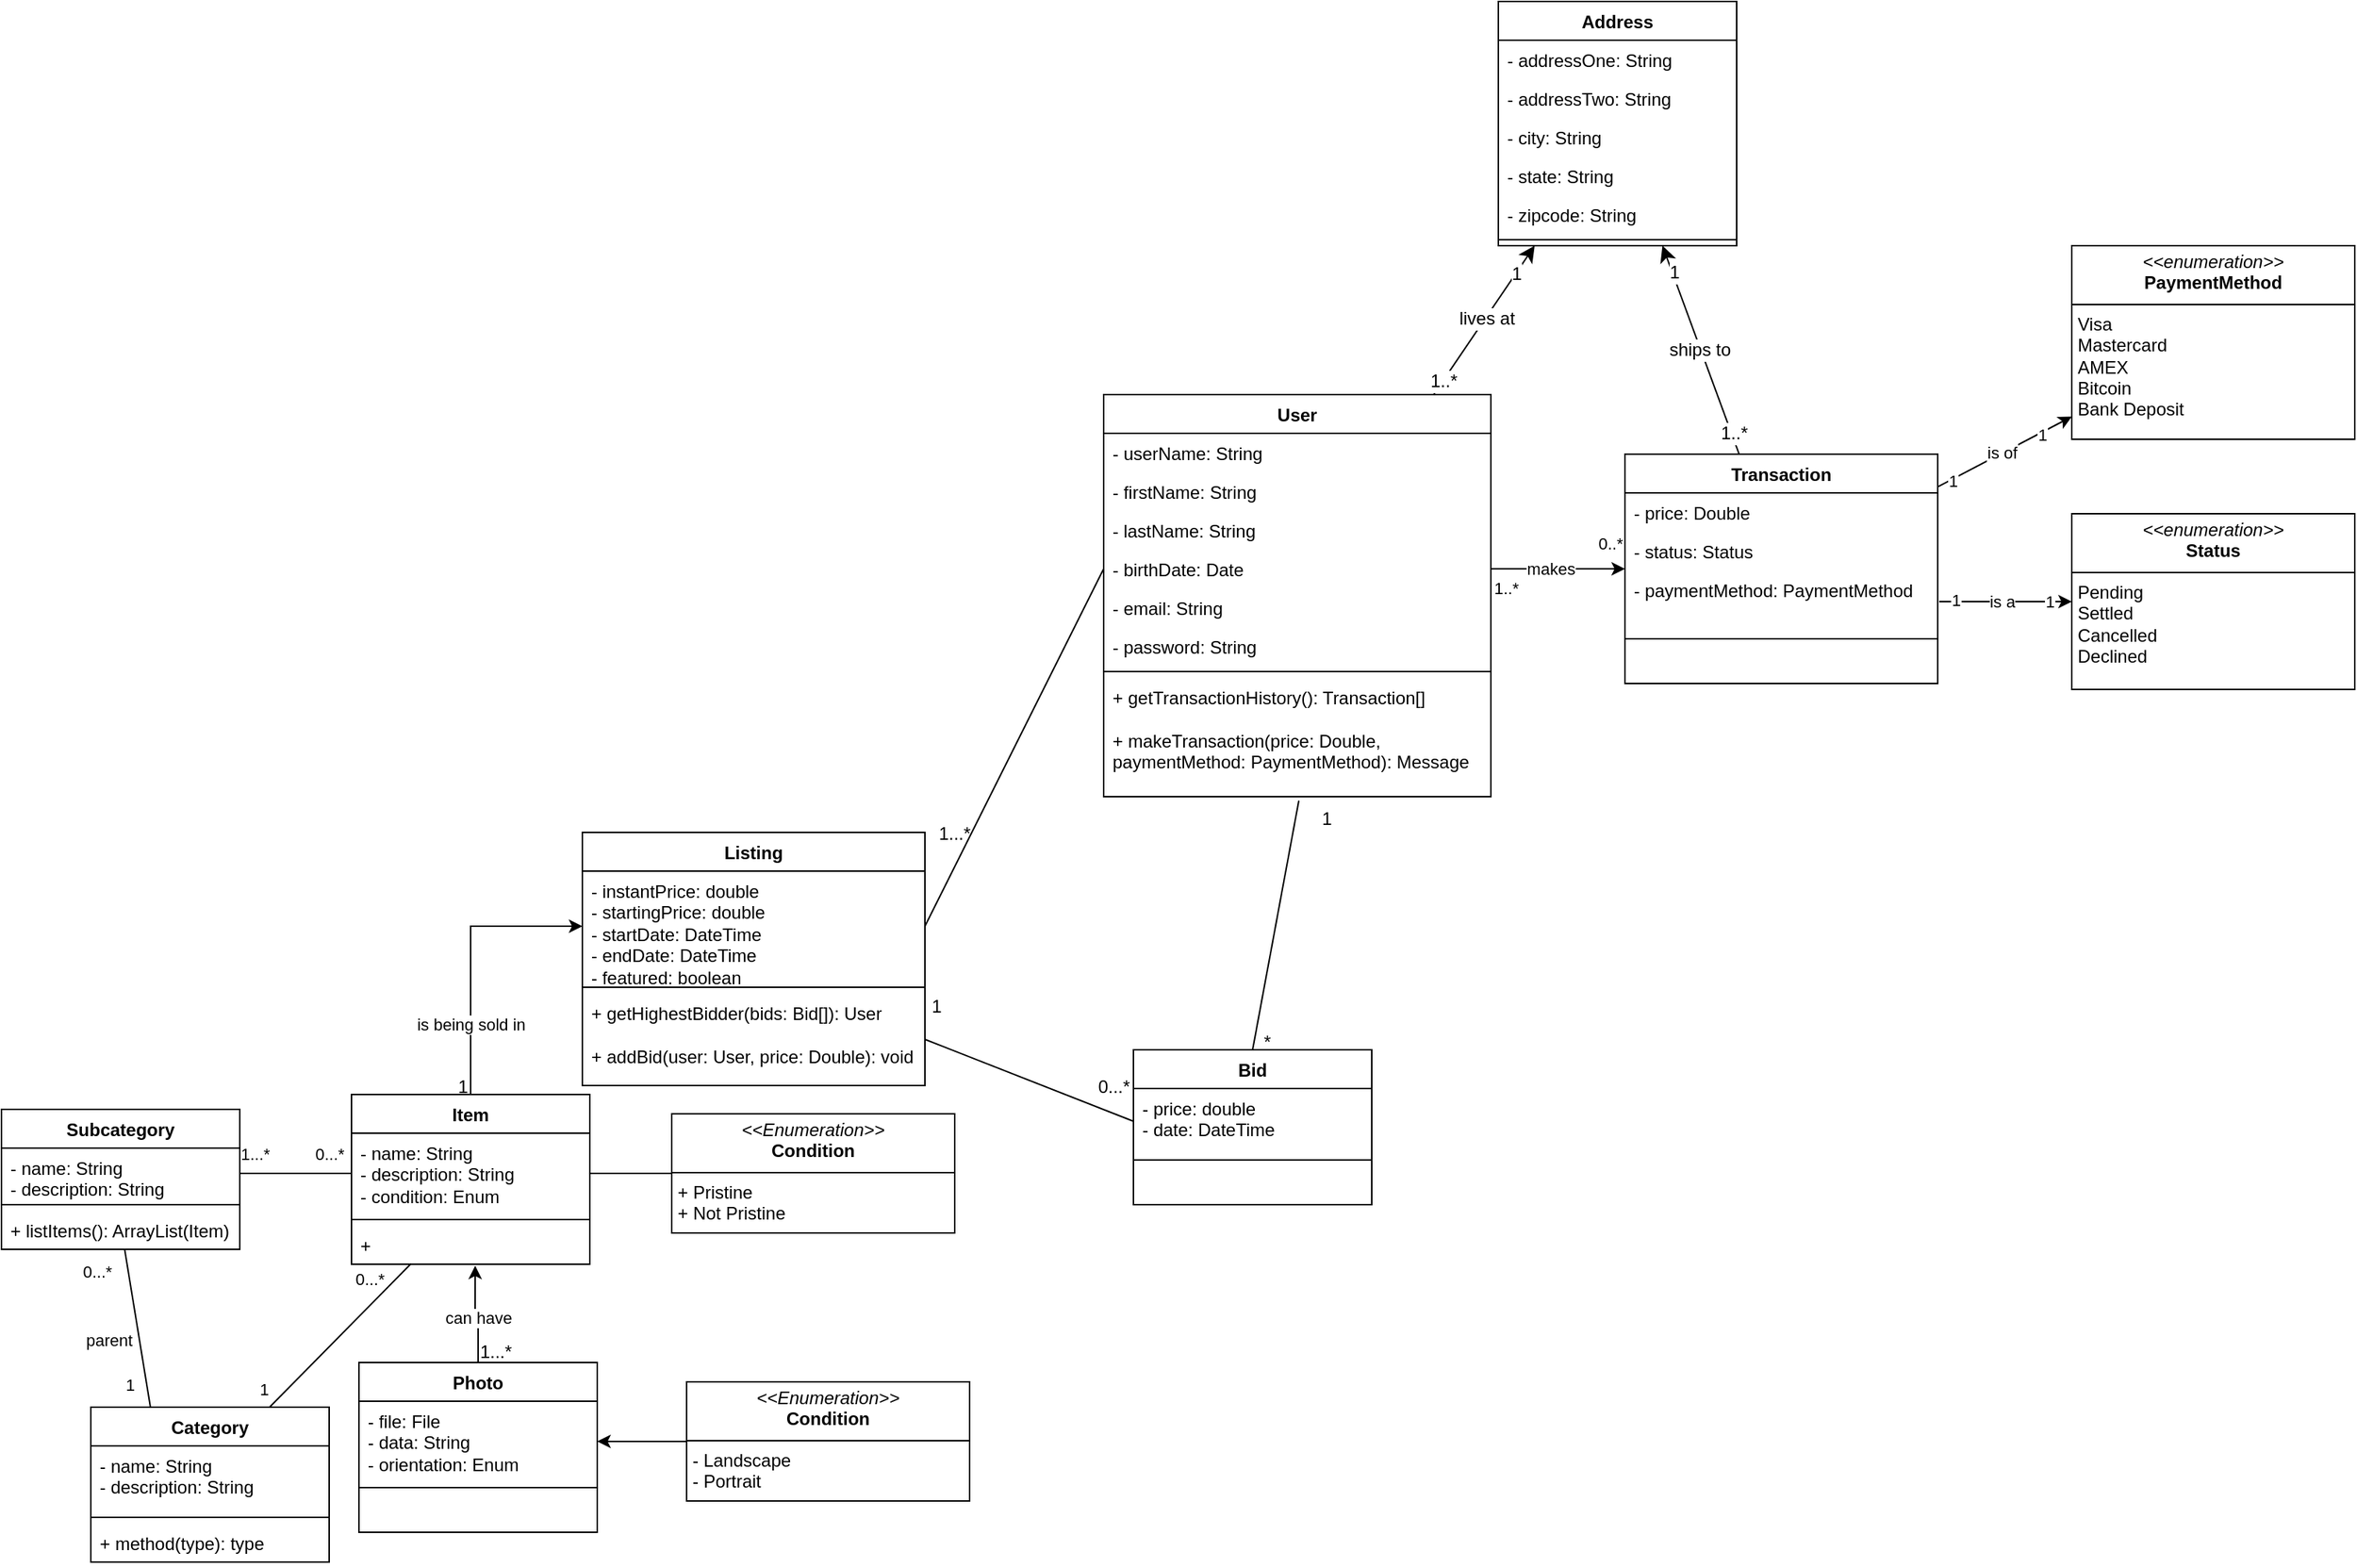 <mxfile version="26.2.2" pages="2">
  <diagram name="Page-1" id="-QcASyWx7nUbWd6SsHTZ">
    <mxGraphModel dx="1931" dy="1624" grid="1" gridSize="10" guides="1" tooltips="1" connect="1" arrows="1" fold="1" page="1" pageScale="1" pageWidth="850" pageHeight="1100" math="0" shadow="0">
      <root>
        <mxCell id="0" />
        <mxCell id="1" parent="0" />
        <mxCell id="PKLA9fzHe75v1Ey6KslL-6" style="edgeStyle=none;curved=1;rounded=0;orthogonalLoop=1;jettySize=auto;html=1;fontSize=12;startSize=8;endSize=8;" edge="1" parent="1" source="kOR8HxQADKwsiaF2ACUm-1" target="PKLA9fzHe75v1Ey6KslL-1">
          <mxGeometry relative="1" as="geometry" />
        </mxCell>
        <mxCell id="PKLA9fzHe75v1Ey6KslL-7" value="1..*" style="edgeLabel;html=1;align=center;verticalAlign=middle;resizable=0;points=[];fontSize=12;" connectable="0" vertex="1" parent="PKLA9fzHe75v1Ey6KslL-6">
          <mxGeometry x="-0.807" relative="1" as="geometry">
            <mxPoint as="offset" />
          </mxGeometry>
        </mxCell>
        <mxCell id="PKLA9fzHe75v1Ey6KslL-8" value="1" style="edgeLabel;html=1;align=center;verticalAlign=middle;resizable=0;points=[];fontSize=12;" connectable="0" vertex="1" parent="PKLA9fzHe75v1Ey6KslL-6">
          <mxGeometry x="0.818" y="1" relative="1" as="geometry">
            <mxPoint x="-6" y="10" as="offset" />
          </mxGeometry>
        </mxCell>
        <mxCell id="PKLA9fzHe75v1Ey6KslL-9" value="lives at" style="edgeLabel;html=1;align=center;verticalAlign=middle;resizable=0;points=[];fontSize=12;" connectable="0" vertex="1" parent="PKLA9fzHe75v1Ey6KslL-6">
          <mxGeometry x="0.038" relative="1" as="geometry">
            <mxPoint as="offset" />
          </mxGeometry>
        </mxCell>
        <mxCell id="kOR8HxQADKwsiaF2ACUm-1" value="User" style="swimlane;fontStyle=1;align=center;verticalAlign=top;childLayout=stackLayout;horizontal=1;startSize=26;horizontalStack=0;resizeParent=1;resizeParentMax=0;resizeLast=0;collapsible=1;marginBottom=0;whiteSpace=wrap;html=1;" parent="1" vertex="1">
          <mxGeometry y="100" width="260" height="270" as="geometry" />
        </mxCell>
        <mxCell id="kOR8HxQADKwsiaF2ACUm-2" value="- userName: String&lt;span style=&quot;background-color: transparent; color: light-dark(rgb(0, 0, 0), rgb(255, 255, 255));&quot;&gt;&amp;nbsp;&lt;/span&gt;" style="text;strokeColor=none;fillColor=none;align=left;verticalAlign=top;spacingLeft=4;spacingRight=4;overflow=hidden;rotatable=0;points=[[0,0.5],[1,0.5]];portConstraint=eastwest;whiteSpace=wrap;html=1;" parent="kOR8HxQADKwsiaF2ACUm-1" vertex="1">
          <mxGeometry y="26" width="260" height="26" as="geometry" />
        </mxCell>
        <mxCell id="kOR8HxQADKwsiaF2ACUm-5" value="- firstName: String" style="text;strokeColor=none;fillColor=none;align=left;verticalAlign=top;spacingLeft=4;spacingRight=4;overflow=hidden;rotatable=0;points=[[0,0.5],[1,0.5]];portConstraint=eastwest;whiteSpace=wrap;html=1;" parent="kOR8HxQADKwsiaF2ACUm-1" vertex="1">
          <mxGeometry y="52" width="260" height="26" as="geometry" />
        </mxCell>
        <mxCell id="kOR8HxQADKwsiaF2ACUm-6" value="- lastName: String" style="text;strokeColor=none;fillColor=none;align=left;verticalAlign=top;spacingLeft=4;spacingRight=4;overflow=hidden;rotatable=0;points=[[0,0.5],[1,0.5]];portConstraint=eastwest;whiteSpace=wrap;html=1;" parent="kOR8HxQADKwsiaF2ACUm-1" vertex="1">
          <mxGeometry y="78" width="260" height="26" as="geometry" />
        </mxCell>
        <mxCell id="kOR8HxQADKwsiaF2ACUm-7" value="- birthDate: Date" style="text;strokeColor=none;fillColor=none;align=left;verticalAlign=top;spacingLeft=4;spacingRight=4;overflow=hidden;rotatable=0;points=[[0,0.5],[1,0.5]];portConstraint=eastwest;whiteSpace=wrap;html=1;" parent="kOR8HxQADKwsiaF2ACUm-1" vertex="1">
          <mxGeometry y="104" width="260" height="26" as="geometry" />
        </mxCell>
        <mxCell id="kOR8HxQADKwsiaF2ACUm-8" value="- email: String" style="text;strokeColor=none;fillColor=none;align=left;verticalAlign=top;spacingLeft=4;spacingRight=4;overflow=hidden;rotatable=0;points=[[0,0.5],[1,0.5]];portConstraint=eastwest;whiteSpace=wrap;html=1;" parent="kOR8HxQADKwsiaF2ACUm-1" vertex="1">
          <mxGeometry y="130" width="260" height="26" as="geometry" />
        </mxCell>
        <mxCell id="kOR8HxQADKwsiaF2ACUm-9" value="- password: String" style="text;strokeColor=none;fillColor=none;align=left;verticalAlign=top;spacingLeft=4;spacingRight=4;overflow=hidden;rotatable=0;points=[[0,0.5],[1,0.5]];portConstraint=eastwest;whiteSpace=wrap;html=1;" parent="kOR8HxQADKwsiaF2ACUm-1" vertex="1">
          <mxGeometry y="156" width="260" height="26" as="geometry" />
        </mxCell>
        <mxCell id="kOR8HxQADKwsiaF2ACUm-3" value="" style="line;strokeWidth=1;fillColor=none;align=left;verticalAlign=middle;spacingTop=-1;spacingLeft=3;spacingRight=3;rotatable=0;labelPosition=right;points=[];portConstraint=eastwest;strokeColor=inherit;" parent="kOR8HxQADKwsiaF2ACUm-1" vertex="1">
          <mxGeometry y="182" width="260" height="8" as="geometry" />
        </mxCell>
        <mxCell id="kOR8HxQADKwsiaF2ACUm-4" value="+ getTransactionHistory(): Transaction[]&lt;div&gt;&lt;br&gt;&lt;/div&gt;&lt;div&gt;+ makeTransaction(price: Double, paymentMethod: PaymentMethod): Message&lt;/div&gt;" style="text;strokeColor=none;fillColor=none;align=left;verticalAlign=top;spacingLeft=4;spacingRight=4;overflow=hidden;rotatable=0;points=[[0,0.5],[1,0.5]];portConstraint=eastwest;whiteSpace=wrap;html=1;" parent="kOR8HxQADKwsiaF2ACUm-1" vertex="1">
          <mxGeometry y="190" width="260" height="80" as="geometry" />
        </mxCell>
        <mxCell id="MBroRbIz535nzg0Jd982-1" value="Listing" style="swimlane;fontStyle=1;align=center;verticalAlign=top;childLayout=stackLayout;horizontal=1;startSize=26;horizontalStack=0;resizeParent=1;resizeParentMax=0;resizeLast=0;collapsible=1;marginBottom=0;whiteSpace=wrap;html=1;" parent="1" vertex="1">
          <mxGeometry x="-350" y="394" width="230" height="170" as="geometry" />
        </mxCell>
        <mxCell id="MBroRbIz535nzg0Jd982-2" value="- instantPrice: double&lt;div&gt;- startingPrice: double&lt;/div&gt;&lt;div&gt;- startDate: DateTime&lt;/div&gt;&lt;div&gt;- endDate: DateTime&lt;/div&gt;&lt;div&gt;- featured: boolean&lt;/div&gt;" style="text;strokeColor=none;fillColor=none;align=left;verticalAlign=top;spacingLeft=4;spacingRight=4;overflow=hidden;rotatable=0;points=[[0,0.5],[1,0.5]];portConstraint=eastwest;whiteSpace=wrap;html=1;" parent="MBroRbIz535nzg0Jd982-1" vertex="1">
          <mxGeometry y="26" width="230" height="74" as="geometry" />
        </mxCell>
        <mxCell id="MBroRbIz535nzg0Jd982-3" value="" style="line;strokeWidth=1;fillColor=none;align=left;verticalAlign=middle;spacingTop=-1;spacingLeft=3;spacingRight=3;rotatable=0;labelPosition=right;points=[];portConstraint=eastwest;strokeColor=inherit;" parent="MBroRbIz535nzg0Jd982-1" vertex="1">
          <mxGeometry y="100" width="230" height="8" as="geometry" />
        </mxCell>
        <mxCell id="MBroRbIz535nzg0Jd982-4" value="+ getHighestBidder(bids: Bid[]): User&lt;div&gt;&lt;br&gt;&lt;/div&gt;&lt;div&gt;+ addBid(user: User, price: Double): void&lt;/div&gt;" style="text;strokeColor=none;fillColor=none;align=left;verticalAlign=top;spacingLeft=4;spacingRight=4;overflow=hidden;rotatable=0;points=[[0,0.5],[1,0.5]];portConstraint=eastwest;whiteSpace=wrap;html=1;" parent="MBroRbIz535nzg0Jd982-1" vertex="1">
          <mxGeometry y="108" width="230" height="62" as="geometry" />
        </mxCell>
        <mxCell id="kOR8HxQADKwsiaF2ACUm-29" style="rounded=0;orthogonalLoop=1;jettySize=auto;html=1;" parent="1" source="kOR8HxQADKwsiaF2ACUm-10" target="kOR8HxQADKwsiaF2ACUm-28" edge="1">
          <mxGeometry relative="1" as="geometry" />
        </mxCell>
        <mxCell id="kOR8HxQADKwsiaF2ACUm-30" value="is of" style="edgeLabel;html=1;align=center;verticalAlign=middle;resizable=0;points=[];" parent="kOR8HxQADKwsiaF2ACUm-29" vertex="1" connectable="0">
          <mxGeometry x="-0.044" y="1" relative="1" as="geometry">
            <mxPoint as="offset" />
          </mxGeometry>
        </mxCell>
        <mxCell id="kOR8HxQADKwsiaF2ACUm-31" value="1" style="edgeLabel;html=1;align=center;verticalAlign=middle;resizable=0;points=[];" parent="kOR8HxQADKwsiaF2ACUm-29" vertex="1" connectable="0">
          <mxGeometry x="-0.798" y="-1" relative="1" as="geometry">
            <mxPoint as="offset" />
          </mxGeometry>
        </mxCell>
        <mxCell id="kOR8HxQADKwsiaF2ACUm-32" value="1" style="edgeLabel;html=1;align=center;verticalAlign=middle;resizable=0;points=[];" parent="kOR8HxQADKwsiaF2ACUm-29" vertex="1" connectable="0">
          <mxGeometry x="0.532" y="-1" relative="1" as="geometry">
            <mxPoint as="offset" />
          </mxGeometry>
        </mxCell>
        <mxCell id="pcqhtkwAQPP9VnpFvyIt-1" value="Subcategory" style="swimlane;fontStyle=1;align=center;verticalAlign=top;childLayout=stackLayout;horizontal=1;startSize=26;horizontalStack=0;resizeParent=1;resizeParentMax=0;resizeLast=0;collapsible=1;marginBottom=0;whiteSpace=wrap;html=1;" parent="1" vertex="1">
          <mxGeometry x="-740" y="580" width="160" height="94" as="geometry" />
        </mxCell>
        <mxCell id="pcqhtkwAQPP9VnpFvyIt-2" value="- name: String&lt;div&gt;- description: String&lt;/div&gt;" style="text;strokeColor=none;fillColor=none;align=left;verticalAlign=top;spacingLeft=4;spacingRight=4;overflow=hidden;rotatable=0;points=[[0,0.5],[1,0.5]];portConstraint=eastwest;whiteSpace=wrap;html=1;" parent="pcqhtkwAQPP9VnpFvyIt-1" vertex="1">
          <mxGeometry y="26" width="160" height="34" as="geometry" />
        </mxCell>
        <mxCell id="pcqhtkwAQPP9VnpFvyIt-3" value="" style="line;strokeWidth=1;fillColor=none;align=left;verticalAlign=middle;spacingTop=-1;spacingLeft=3;spacingRight=3;rotatable=0;labelPosition=right;points=[];portConstraint=eastwest;strokeColor=inherit;" parent="pcqhtkwAQPP9VnpFvyIt-1" vertex="1">
          <mxGeometry y="60" width="160" height="8" as="geometry" />
        </mxCell>
        <mxCell id="pcqhtkwAQPP9VnpFvyIt-4" value="+ listItems(): ArrayList(Item)" style="text;strokeColor=none;fillColor=none;align=left;verticalAlign=top;spacingLeft=4;spacingRight=4;overflow=hidden;rotatable=0;points=[[0,0.5],[1,0.5]];portConstraint=eastwest;whiteSpace=wrap;html=1;" parent="pcqhtkwAQPP9VnpFvyIt-1" vertex="1">
          <mxGeometry y="68" width="160" height="26" as="geometry" />
        </mxCell>
        <mxCell id="PKLA9fzHe75v1Ey6KslL-5" style="edgeStyle=none;curved=1;rounded=0;orthogonalLoop=1;jettySize=auto;html=1;fontSize=12;startSize=8;endSize=8;" edge="1" parent="1" source="kOR8HxQADKwsiaF2ACUm-10" target="PKLA9fzHe75v1Ey6KslL-1">
          <mxGeometry relative="1" as="geometry" />
        </mxCell>
        <mxCell id="PKLA9fzHe75v1Ey6KslL-14" value="ships to" style="edgeLabel;html=1;align=center;verticalAlign=middle;resizable=0;points=[];fontSize=12;" connectable="0" vertex="1" parent="PKLA9fzHe75v1Ey6KslL-5">
          <mxGeometry x="0.021" y="2" relative="1" as="geometry">
            <mxPoint x="1" as="offset" />
          </mxGeometry>
        </mxCell>
        <mxCell id="PKLA9fzHe75v1Ey6KslL-15" value="1" style="edgeLabel;html=1;align=center;verticalAlign=middle;resizable=0;points=[];fontSize=12;" connectable="0" vertex="1" parent="PKLA9fzHe75v1Ey6KslL-5">
          <mxGeometry x="0.735" y="-1" relative="1" as="geometry">
            <mxPoint as="offset" />
          </mxGeometry>
        </mxCell>
        <mxCell id="PKLA9fzHe75v1Ey6KslL-16" value="1..*" style="edgeLabel;html=1;align=center;verticalAlign=middle;resizable=0;points=[];fontSize=12;" connectable="0" vertex="1" parent="PKLA9fzHe75v1Ey6KslL-5">
          <mxGeometry x="-0.798" y="-1" relative="1" as="geometry">
            <mxPoint as="offset" />
          </mxGeometry>
        </mxCell>
        <mxCell id="kOR8HxQADKwsiaF2ACUm-10" value="Transaction" style="swimlane;fontStyle=1;align=center;verticalAlign=top;childLayout=stackLayout;horizontal=1;startSize=26;horizontalStack=0;resizeParent=1;resizeParentMax=0;resizeLast=0;collapsible=1;marginBottom=0;whiteSpace=wrap;html=1;" parent="1" vertex="1">
          <mxGeometry x="350" y="140" width="210" height="154" as="geometry" />
        </mxCell>
        <mxCell id="kOR8HxQADKwsiaF2ACUm-11" value="- price: Double" style="text;strokeColor=none;fillColor=none;align=left;verticalAlign=top;spacingLeft=4;spacingRight=4;overflow=hidden;rotatable=0;points=[[0,0.5],[1,0.5]];portConstraint=eastwest;whiteSpace=wrap;html=1;" parent="kOR8HxQADKwsiaF2ACUm-10" vertex="1">
          <mxGeometry y="26" width="210" height="26" as="geometry" />
        </mxCell>
        <mxCell id="kOR8HxQADKwsiaF2ACUm-14" value="- status: Status" style="text;strokeColor=none;fillColor=none;align=left;verticalAlign=top;spacingLeft=4;spacingRight=4;overflow=hidden;rotatable=0;points=[[0,0.5],[1,0.5]];portConstraint=eastwest;whiteSpace=wrap;html=1;" parent="kOR8HxQADKwsiaF2ACUm-10" vertex="1">
          <mxGeometry y="52" width="210" height="26" as="geometry" />
        </mxCell>
        <mxCell id="kOR8HxQADKwsiaF2ACUm-27" value="- paymentMethod: PaymentMethod" style="text;strokeColor=none;fillColor=none;align=left;verticalAlign=top;spacingLeft=4;spacingRight=4;overflow=hidden;rotatable=0;points=[[0,0.5],[1,0.5]];portConstraint=eastwest;whiteSpace=wrap;html=1;" parent="kOR8HxQADKwsiaF2ACUm-10" vertex="1">
          <mxGeometry y="78" width="210" height="42" as="geometry" />
        </mxCell>
        <mxCell id="kOR8HxQADKwsiaF2ACUm-12" value="" style="line;strokeWidth=1;fillColor=none;align=left;verticalAlign=middle;spacingTop=-1;spacingLeft=3;spacingRight=3;rotatable=0;labelPosition=right;points=[];portConstraint=eastwest;strokeColor=inherit;" parent="kOR8HxQADKwsiaF2ACUm-10" vertex="1">
          <mxGeometry y="120" width="210" height="8" as="geometry" />
        </mxCell>
        <mxCell id="kOR8HxQADKwsiaF2ACUm-13" value="&lt;div&gt;&lt;br&gt;&lt;/div&gt;&lt;div&gt;&lt;br&gt;&lt;/div&gt;" style="text;strokeColor=none;fillColor=none;align=left;verticalAlign=top;spacingLeft=4;spacingRight=4;overflow=hidden;rotatable=0;points=[[0,0.5],[1,0.5]];portConstraint=eastwest;whiteSpace=wrap;html=1;" parent="kOR8HxQADKwsiaF2ACUm-10" vertex="1">
          <mxGeometry y="128" width="210" height="26" as="geometry" />
        </mxCell>
        <mxCell id="MBroRbIz535nzg0Jd982-5" value="Bid" style="swimlane;fontStyle=1;align=center;verticalAlign=top;childLayout=stackLayout;horizontal=1;startSize=26;horizontalStack=0;resizeParent=1;resizeParentMax=0;resizeLast=0;collapsible=1;marginBottom=0;whiteSpace=wrap;html=1;" parent="1" vertex="1">
          <mxGeometry x="20" y="540" width="160" height="104" as="geometry" />
        </mxCell>
        <mxCell id="MBroRbIz535nzg0Jd982-6" value="- price: double&lt;div&gt;- date: DateTime&lt;/div&gt;" style="text;strokeColor=none;fillColor=none;align=left;verticalAlign=top;spacingLeft=4;spacingRight=4;overflow=hidden;rotatable=0;points=[[0,0.5],[1,0.5]];portConstraint=eastwest;whiteSpace=wrap;html=1;" parent="MBroRbIz535nzg0Jd982-5" vertex="1">
          <mxGeometry y="26" width="160" height="44" as="geometry" />
        </mxCell>
        <mxCell id="MBroRbIz535nzg0Jd982-7" value="" style="line;strokeWidth=1;fillColor=none;align=left;verticalAlign=middle;spacingTop=-1;spacingLeft=3;spacingRight=3;rotatable=0;labelPosition=right;points=[];portConstraint=eastwest;strokeColor=inherit;" parent="MBroRbIz535nzg0Jd982-5" vertex="1">
          <mxGeometry y="70" width="160" height="8" as="geometry" />
        </mxCell>
        <mxCell id="MBroRbIz535nzg0Jd982-8" value="&lt;br&gt;&lt;div&gt;&lt;br&gt;&lt;/div&gt;" style="text;strokeColor=none;fillColor=none;align=left;verticalAlign=top;spacingLeft=4;spacingRight=4;overflow=hidden;rotatable=0;points=[[0,0.5],[1,0.5]];portConstraint=eastwest;whiteSpace=wrap;html=1;" parent="MBroRbIz535nzg0Jd982-5" vertex="1">
          <mxGeometry y="78" width="160" height="26" as="geometry" />
        </mxCell>
        <mxCell id="kOR8HxQADKwsiaF2ACUm-19" value="&lt;p style=&quot;margin:0px;margin-top:4px;text-align:center;&quot;&gt;&lt;i&gt;&amp;lt;&amp;lt;enumeration&amp;gt;&amp;gt;&lt;/i&gt;&lt;br&gt;&lt;b&gt;Status&lt;/b&gt;&lt;/p&gt;&lt;hr size=&quot;1&quot; style=&quot;border-style:solid;&quot;&gt;&lt;p style=&quot;margin:0px;margin-left:4px;&quot;&gt;Pending&lt;/p&gt;&lt;p style=&quot;margin:0px;margin-left:4px;&quot;&gt;Settled&lt;/p&gt;&lt;p style=&quot;margin:0px;margin-left:4px;&quot;&gt;Cancelled&lt;/p&gt;&lt;p style=&quot;margin:0px;margin-left:4px;&quot;&gt;Declined&lt;/p&gt;&lt;p style=&quot;margin:0px;margin-left:4px;&quot;&gt;&lt;br&gt;&lt;/p&gt;&lt;p style=&quot;margin:0px;margin-left:4px;&quot;&gt;&lt;br&gt;&lt;/p&gt;" style="verticalAlign=top;align=left;overflow=fill;html=1;whiteSpace=wrap;" parent="1" vertex="1">
          <mxGeometry x="650" y="180" width="190" height="118" as="geometry" />
        </mxCell>
        <mxCell id="pcqhtkwAQPP9VnpFvyIt-5" value="Item" style="swimlane;fontStyle=1;align=center;verticalAlign=top;childLayout=stackLayout;horizontal=1;startSize=26;horizontalStack=0;resizeParent=1;resizeParentMax=0;resizeLast=0;collapsible=1;marginBottom=0;whiteSpace=wrap;html=1;" parent="1" vertex="1">
          <mxGeometry x="-505" y="570" width="160" height="114" as="geometry" />
        </mxCell>
        <mxCell id="pcqhtkwAQPP9VnpFvyIt-6" value="- name: String&lt;div&gt;- description: String&lt;/div&gt;&lt;div&gt;- condition: Enum&lt;/div&gt;" style="text;strokeColor=none;fillColor=none;align=left;verticalAlign=top;spacingLeft=4;spacingRight=4;overflow=hidden;rotatable=0;points=[[0,0.5],[1,0.5]];portConstraint=eastwest;whiteSpace=wrap;html=1;" parent="pcqhtkwAQPP9VnpFvyIt-5" vertex="1">
          <mxGeometry y="26" width="160" height="54" as="geometry" />
        </mxCell>
        <mxCell id="pcqhtkwAQPP9VnpFvyIt-7" value="" style="line;strokeWidth=1;fillColor=none;align=left;verticalAlign=middle;spacingTop=-1;spacingLeft=3;spacingRight=3;rotatable=0;labelPosition=right;points=[];portConstraint=eastwest;strokeColor=inherit;" parent="pcqhtkwAQPP9VnpFvyIt-5" vertex="1">
          <mxGeometry y="80" width="160" height="8" as="geometry" />
        </mxCell>
        <mxCell id="pcqhtkwAQPP9VnpFvyIt-8" value="+" style="text;strokeColor=none;fillColor=none;align=left;verticalAlign=top;spacingLeft=4;spacingRight=4;overflow=hidden;rotatable=0;points=[[0,0.5],[1,0.5]];portConstraint=eastwest;whiteSpace=wrap;html=1;" parent="pcqhtkwAQPP9VnpFvyIt-5" vertex="1">
          <mxGeometry y="88" width="160" height="26" as="geometry" />
        </mxCell>
        <mxCell id="kOR8HxQADKwsiaF2ACUm-20" style="rounded=0;orthogonalLoop=1;jettySize=auto;html=1;" parent="1" source="kOR8HxQADKwsiaF2ACUm-7" target="kOR8HxQADKwsiaF2ACUm-10" edge="1">
          <mxGeometry relative="1" as="geometry" />
        </mxCell>
        <mxCell id="kOR8HxQADKwsiaF2ACUm-33" value="makes" style="edgeLabel;html=1;align=center;verticalAlign=middle;resizable=0;points=[];" parent="kOR8HxQADKwsiaF2ACUm-20" vertex="1" connectable="0">
          <mxGeometry x="-0.153" y="-2" relative="1" as="geometry">
            <mxPoint x="2" y="-2" as="offset" />
          </mxGeometry>
        </mxCell>
        <mxCell id="kOR8HxQADKwsiaF2ACUm-34" value="1..*" style="edgeLabel;html=1;align=center;verticalAlign=middle;resizable=0;points=[];" parent="kOR8HxQADKwsiaF2ACUm-20" vertex="1" connectable="0">
          <mxGeometry x="-0.844" y="1" relative="1" as="geometry">
            <mxPoint x="3" y="14" as="offset" />
          </mxGeometry>
        </mxCell>
        <mxCell id="kOR8HxQADKwsiaF2ACUm-35" value="0..*" style="edgeLabel;html=1;align=center;verticalAlign=middle;resizable=0;points=[];" parent="kOR8HxQADKwsiaF2ACUm-20" vertex="1" connectable="0">
          <mxGeometry x="0.557" y="-2" relative="1" as="geometry">
            <mxPoint x="10" y="-19" as="offset" />
          </mxGeometry>
        </mxCell>
        <mxCell id="kOR8HxQADKwsiaF2ACUm-21" style="rounded=0;orthogonalLoop=1;jettySize=auto;html=1;" parent="1" target="kOR8HxQADKwsiaF2ACUm-19" edge="1">
          <mxGeometry relative="1" as="geometry">
            <mxPoint x="561" y="239" as="sourcePoint" />
          </mxGeometry>
        </mxCell>
        <mxCell id="kOR8HxQADKwsiaF2ACUm-22" value="is a" style="edgeLabel;html=1;align=center;verticalAlign=middle;resizable=0;points=[];" parent="kOR8HxQADKwsiaF2ACUm-21" vertex="1" connectable="0">
          <mxGeometry x="-0.197" y="1" relative="1" as="geometry">
            <mxPoint x="6" y="1" as="offset" />
          </mxGeometry>
        </mxCell>
        <mxCell id="kOR8HxQADKwsiaF2ACUm-23" value="1" style="edgeLabel;html=1;align=center;verticalAlign=middle;resizable=0;points=[];" parent="kOR8HxQADKwsiaF2ACUm-21" vertex="1" connectable="0">
          <mxGeometry x="0.656" y="-1" relative="1" as="geometry">
            <mxPoint y="-1" as="offset" />
          </mxGeometry>
        </mxCell>
        <mxCell id="kOR8HxQADKwsiaF2ACUm-24" value="1" style="edgeLabel;html=1;align=center;verticalAlign=middle;resizable=0;points=[];" parent="kOR8HxQADKwsiaF2ACUm-21" vertex="1" connectable="0">
          <mxGeometry x="-0.876" y="2" relative="1" as="geometry">
            <mxPoint x="5" y="1" as="offset" />
          </mxGeometry>
        </mxCell>
        <mxCell id="pcqhtkwAQPP9VnpFvyIt-9" value="" style="endArrow=none;html=1;rounded=0;exitX=1;exitY=0.5;exitDx=0;exitDy=0;entryX=0;entryY=0.5;entryDx=0;entryDy=0;" parent="1" source="pcqhtkwAQPP9VnpFvyIt-2" target="pcqhtkwAQPP9VnpFvyIt-6" edge="1">
          <mxGeometry width="50" height="50" relative="1" as="geometry">
            <mxPoint x="-370" y="590" as="sourcePoint" />
            <mxPoint x="-320" y="540" as="targetPoint" />
          </mxGeometry>
        </mxCell>
        <mxCell id="HudxJrogOXMqcGsUcVjN-2" value="1...*" style="edgeLabel;html=1;align=center;verticalAlign=middle;resizable=0;points=[];" parent="pcqhtkwAQPP9VnpFvyIt-9" connectable="0" vertex="1">
          <mxGeometry x="-0.142" y="3" relative="1" as="geometry">
            <mxPoint x="-22" y="-10" as="offset" />
          </mxGeometry>
        </mxCell>
        <mxCell id="HudxJrogOXMqcGsUcVjN-4" value="0...*" style="edgeLabel;html=1;align=center;verticalAlign=middle;resizable=0;points=[];" parent="pcqhtkwAQPP9VnpFvyIt-9" connectable="0" vertex="1">
          <mxGeometry x="0.122" y="-1" relative="1" as="geometry">
            <mxPoint x="18" y="-14" as="offset" />
          </mxGeometry>
        </mxCell>
        <mxCell id="kOR8HxQADKwsiaF2ACUm-28" value="&lt;p style=&quot;margin:0px;margin-top:4px;text-align:center;&quot;&gt;&lt;i&gt;&amp;lt;&amp;lt;enumeration&amp;gt;&amp;gt;&lt;/i&gt;&lt;br&gt;&lt;b&gt;PaymentMethod&lt;/b&gt;&lt;/p&gt;&lt;hr size=&quot;1&quot; style=&quot;border-style:solid;&quot;&gt;&lt;p style=&quot;margin:0px;margin-left:4px;&quot;&gt;Visa&lt;/p&gt;&lt;p style=&quot;margin:0px;margin-left:4px;&quot;&gt;Mastercard&lt;/p&gt;&lt;p style=&quot;margin:0px;margin-left:4px;&quot;&gt;AMEX&lt;/p&gt;&lt;p style=&quot;margin:0px;margin-left:4px;&quot;&gt;Bitcoin&lt;/p&gt;&lt;p style=&quot;margin:0px;margin-left:4px;&quot;&gt;Bank Deposit&lt;/p&gt;&lt;p style=&quot;margin:0px;margin-left:4px;&quot;&gt;&lt;br&gt;&lt;/p&gt;&lt;p style=&quot;margin:0px;margin-left:4px;&quot;&gt;&lt;br&gt;&lt;/p&gt;" style="verticalAlign=top;align=left;overflow=fill;html=1;whiteSpace=wrap;" parent="1" vertex="1">
          <mxGeometry x="650" width="190" height="130" as="geometry" />
        </mxCell>
        <mxCell id="HudxJrogOXMqcGsUcVjN-1" value="&lt;p style=&quot;margin:0px;margin-top:4px;text-align:center;&quot;&gt;&lt;i&gt;&amp;lt;&amp;lt;Enumeration&amp;gt;&amp;gt;&lt;/i&gt;&lt;br&gt;&lt;b&gt;Condition&lt;/b&gt;&lt;/p&gt;&lt;hr size=&quot;1&quot; style=&quot;border-style:solid;&quot;&gt;&lt;p style=&quot;margin:0px;margin-left:4px;&quot;&gt;+ Pristine&lt;br&gt;+ Not Pristine&lt;/p&gt;" style="verticalAlign=top;align=left;overflow=fill;html=1;whiteSpace=wrap;" parent="1" vertex="1">
          <mxGeometry x="-290" y="583" width="190" height="80" as="geometry" />
        </mxCell>
        <mxCell id="MBroRbIz535nzg0Jd982-23" value="" style="group" parent="1" connectable="0" vertex="1">
          <mxGeometry x="-142" y="496" width="179" height="84" as="geometry" />
        </mxCell>
        <mxCell id="MBroRbIz535nzg0Jd982-18" value="" style="group" parent="MBroRbIz535nzg0Jd982-23" connectable="0" vertex="1">
          <mxGeometry width="60" height="30" as="geometry" />
        </mxCell>
        <mxCell id="MBroRbIz535nzg0Jd982-17" value="1" style="text;html=1;align=center;verticalAlign=middle;whiteSpace=wrap;rounded=0;" parent="MBroRbIz535nzg0Jd982-18" vertex="1">
          <mxGeometry width="60" height="30" as="geometry" />
        </mxCell>
        <mxCell id="MBroRbIz535nzg0Jd982-22" value="0...*" style="text;html=1;align=center;verticalAlign=middle;whiteSpace=wrap;rounded=0;" parent="MBroRbIz535nzg0Jd982-23" vertex="1">
          <mxGeometry x="119" y="54" width="60" height="30" as="geometry" />
        </mxCell>
        <mxCell id="HudxJrogOXMqcGsUcVjN-5" value="" style="endArrow=none;html=1;rounded=0;entryX=0;entryY=0.5;entryDx=0;entryDy=0;exitX=1;exitY=0.5;exitDx=0;exitDy=0;" parent="1" source="pcqhtkwAQPP9VnpFvyIt-6" target="HudxJrogOXMqcGsUcVjN-1" edge="1">
          <mxGeometry width="50" height="50" relative="1" as="geometry">
            <mxPoint x="-360" y="580" as="sourcePoint" />
            <mxPoint x="-310" y="530" as="targetPoint" />
          </mxGeometry>
        </mxCell>
        <mxCell id="MBroRbIz535nzg0Jd982-14" value="" style="endArrow=none;html=1;rounded=0;entryX=1;entryY=0.5;entryDx=0;entryDy=0;exitX=0;exitY=0.5;exitDx=0;exitDy=0;" parent="1" source="MBroRbIz535nzg0Jd982-6" target="MBroRbIz535nzg0Jd982-4" edge="1">
          <mxGeometry width="50" height="50" relative="1" as="geometry">
            <mxPoint x="-80" y="160" as="sourcePoint" />
            <mxPoint x="-30" y="110" as="targetPoint" />
          </mxGeometry>
        </mxCell>
        <mxCell id="MBroRbIz535nzg0Jd982-16" value="" style="endArrow=none;html=1;rounded=0;entryX=0.5;entryY=0;entryDx=0;entryDy=0;exitX=0.504;exitY=1.034;exitDx=0;exitDy=0;exitPerimeter=0;" parent="1" source="kOR8HxQADKwsiaF2ACUm-4" target="MBroRbIz535nzg0Jd982-5" edge="1">
          <mxGeometry width="50" height="50" relative="1" as="geometry">
            <mxPoint x="260.16" y="404.414" as="sourcePoint" />
            <mxPoint x="-30" y="110" as="targetPoint" />
          </mxGeometry>
        </mxCell>
        <mxCell id="MBroRbIz535nzg0Jd982-15" value="" style="endArrow=none;html=1;rounded=0;exitX=1;exitY=0.5;exitDx=0;exitDy=0;entryX=0;entryY=0.5;entryDx=0;entryDy=0;" parent="1" source="MBroRbIz535nzg0Jd982-2" target="kOR8HxQADKwsiaF2ACUm-7" edge="1">
          <mxGeometry width="50" height="50" relative="1" as="geometry">
            <mxPoint x="530" y="360" as="sourcePoint" />
            <mxPoint x="180" y="453" as="targetPoint" />
          </mxGeometry>
        </mxCell>
        <mxCell id="MBroRbIz535nzg0Jd982-24" value="1" style="text;html=1;align=center;verticalAlign=middle;whiteSpace=wrap;rounded=0;" parent="1" vertex="1">
          <mxGeometry x="120" y="370" width="60" height="30" as="geometry" />
        </mxCell>
        <mxCell id="MBroRbIz535nzg0Jd982-25" value="*" style="text;html=1;align=center;verticalAlign=middle;whiteSpace=wrap;rounded=0;" parent="1" vertex="1">
          <mxGeometry x="80" y="520" width="60" height="30" as="geometry" />
        </mxCell>
        <mxCell id="EjZ2kftKdi1x26g_Ny5s-1" value="1...*" style="text;html=1;align=center;verticalAlign=middle;whiteSpace=wrap;rounded=0;" parent="1" vertex="1">
          <mxGeometry x="-130" y="380" width="60" height="30" as="geometry" />
        </mxCell>
        <mxCell id="EjZ2kftKdi1x26g_Ny5s-9" value="" style="group" parent="1" connectable="0" vertex="1">
          <mxGeometry x="-460" y="550" width="60" height="30" as="geometry" />
        </mxCell>
        <mxCell id="EjZ2kftKdi1x26g_Ny5s-8" value="1" style="text;html=1;align=center;verticalAlign=middle;whiteSpace=wrap;rounded=0;" parent="EjZ2kftKdi1x26g_Ny5s-9" vertex="1">
          <mxGeometry width="60" height="30" as="geometry" />
        </mxCell>
        <mxCell id="EjZ2kftKdi1x26g_Ny5s-6" style="edgeStyle=orthogonalEdgeStyle;rounded=0;orthogonalLoop=1;jettySize=auto;html=1;entryX=0;entryY=0.5;entryDx=0;entryDy=0;" parent="1" source="pcqhtkwAQPP9VnpFvyIt-5" target="MBroRbIz535nzg0Jd982-2" edge="1">
          <mxGeometry relative="1" as="geometry" />
        </mxCell>
        <mxCell id="EjZ2kftKdi1x26g_Ny5s-7" value="is being sold in" style="edgeLabel;html=1;align=center;verticalAlign=middle;resizable=0;points=[];" parent="EjZ2kftKdi1x26g_Ny5s-6" connectable="0" vertex="1">
          <mxGeometry x="-0.494" relative="1" as="geometry">
            <mxPoint as="offset" />
          </mxGeometry>
        </mxCell>
        <mxCell id="d7xx6VgbpNunx4EGtuH5-1" value="Category" style="swimlane;fontStyle=1;align=center;verticalAlign=top;childLayout=stackLayout;horizontal=1;startSize=26;horizontalStack=0;resizeParent=1;resizeParentMax=0;resizeLast=0;collapsible=1;marginBottom=0;whiteSpace=wrap;html=1;" vertex="1" parent="1">
          <mxGeometry x="-680" y="780" width="160" height="104" as="geometry" />
        </mxCell>
        <mxCell id="d7xx6VgbpNunx4EGtuH5-2" value="- name: String&lt;div&gt;- description: String&lt;/div&gt;" style="text;strokeColor=none;fillColor=none;align=left;verticalAlign=top;spacingLeft=4;spacingRight=4;overflow=hidden;rotatable=0;points=[[0,0.5],[1,0.5]];portConstraint=eastwest;whiteSpace=wrap;html=1;" vertex="1" parent="d7xx6VgbpNunx4EGtuH5-1">
          <mxGeometry y="26" width="160" height="44" as="geometry" />
        </mxCell>
        <mxCell id="d7xx6VgbpNunx4EGtuH5-3" value="" style="line;strokeWidth=1;fillColor=none;align=left;verticalAlign=middle;spacingTop=-1;spacingLeft=3;spacingRight=3;rotatable=0;labelPosition=right;points=[];portConstraint=eastwest;strokeColor=inherit;" vertex="1" parent="d7xx6VgbpNunx4EGtuH5-1">
          <mxGeometry y="70" width="160" height="8" as="geometry" />
        </mxCell>
        <mxCell id="d7xx6VgbpNunx4EGtuH5-4" value="+ method(type): type" style="text;strokeColor=none;fillColor=none;align=left;verticalAlign=top;spacingLeft=4;spacingRight=4;overflow=hidden;rotatable=0;points=[[0,0.5],[1,0.5]];portConstraint=eastwest;whiteSpace=wrap;html=1;" vertex="1" parent="d7xx6VgbpNunx4EGtuH5-1">
          <mxGeometry y="78" width="160" height="26" as="geometry" />
        </mxCell>
        <mxCell id="PKLA9fzHe75v1Ey6KslL-1" value="Address" style="swimlane;fontStyle=1;align=center;verticalAlign=top;childLayout=stackLayout;horizontal=1;startSize=26;horizontalStack=0;resizeParent=1;resizeParentMax=0;resizeLast=0;collapsible=1;marginBottom=0;whiteSpace=wrap;html=1;" vertex="1" parent="1">
          <mxGeometry x="265" y="-164" width="160" height="164" as="geometry" />
        </mxCell>
        <mxCell id="PKLA9fzHe75v1Ey6KslL-2" value="- addressOne: String" style="text;strokeColor=none;fillColor=none;align=left;verticalAlign=top;spacingLeft=4;spacingRight=4;overflow=hidden;rotatable=0;points=[[0,0.5],[1,0.5]];portConstraint=eastwest;whiteSpace=wrap;html=1;" vertex="1" parent="PKLA9fzHe75v1Ey6KslL-1">
          <mxGeometry y="26" width="160" height="26" as="geometry" />
        </mxCell>
        <mxCell id="PKLA9fzHe75v1Ey6KslL-10" value="- addressTwo: String" style="text;strokeColor=none;fillColor=none;align=left;verticalAlign=top;spacingLeft=4;spacingRight=4;overflow=hidden;rotatable=0;points=[[0,0.5],[1,0.5]];portConstraint=eastwest;whiteSpace=wrap;html=1;" vertex="1" parent="PKLA9fzHe75v1Ey6KslL-1">
          <mxGeometry y="52" width="160" height="26" as="geometry" />
        </mxCell>
        <mxCell id="PKLA9fzHe75v1Ey6KslL-12" value="- city: String" style="text;strokeColor=none;fillColor=none;align=left;verticalAlign=top;spacingLeft=4;spacingRight=4;overflow=hidden;rotatable=0;points=[[0,0.5],[1,0.5]];portConstraint=eastwest;whiteSpace=wrap;html=1;" vertex="1" parent="PKLA9fzHe75v1Ey6KslL-1">
          <mxGeometry y="78" width="160" height="26" as="geometry" />
        </mxCell>
        <mxCell id="PKLA9fzHe75v1Ey6KslL-13" value="- state: String" style="text;strokeColor=none;fillColor=none;align=left;verticalAlign=top;spacingLeft=4;spacingRight=4;overflow=hidden;rotatable=0;points=[[0,0.5],[1,0.5]];portConstraint=eastwest;whiteSpace=wrap;html=1;" vertex="1" parent="PKLA9fzHe75v1Ey6KslL-1">
          <mxGeometry y="104" width="160" height="26" as="geometry" />
        </mxCell>
        <mxCell id="PKLA9fzHe75v1Ey6KslL-11" value="- zipcode: String" style="text;strokeColor=none;fillColor=none;align=left;verticalAlign=top;spacingLeft=4;spacingRight=4;overflow=hidden;rotatable=0;points=[[0,0.5],[1,0.5]];portConstraint=eastwest;whiteSpace=wrap;html=1;" vertex="1" parent="PKLA9fzHe75v1Ey6KslL-1">
          <mxGeometry y="130" width="160" height="26" as="geometry" />
        </mxCell>
        <mxCell id="PKLA9fzHe75v1Ey6KslL-3" value="" style="line;strokeWidth=1;fillColor=none;align=left;verticalAlign=middle;spacingTop=-1;spacingLeft=3;spacingRight=3;rotatable=0;labelPosition=right;points=[];portConstraint=eastwest;strokeColor=inherit;" vertex="1" parent="PKLA9fzHe75v1Ey6KslL-1">
          <mxGeometry y="156" width="160" height="8" as="geometry" />
        </mxCell>
        <mxCell id="d7xx6VgbpNunx4EGtuH5-5" value="" style="endArrow=none;html=1;rounded=0;entryX=0.75;entryY=0;entryDx=0;entryDy=0;exitX=0.25;exitY=0.987;exitDx=0;exitDy=0;exitPerimeter=0;" edge="1" parent="1" source="pcqhtkwAQPP9VnpFvyIt-8" target="d7xx6VgbpNunx4EGtuH5-1">
          <mxGeometry width="50" height="50" relative="1" as="geometry">
            <mxPoint x="-460" y="710" as="sourcePoint" />
            <mxPoint x="-260" y="580" as="targetPoint" />
          </mxGeometry>
        </mxCell>
        <mxCell id="d7xx6VgbpNunx4EGtuH5-8" value="0...*" style="edgeLabel;html=1;align=center;verticalAlign=middle;resizable=0;points=[];" vertex="1" connectable="0" parent="d7xx6VgbpNunx4EGtuH5-5">
          <mxGeometry x="-0.798" relative="1" as="geometry">
            <mxPoint x="-19" as="offset" />
          </mxGeometry>
        </mxCell>
        <mxCell id="d7xx6VgbpNunx4EGtuH5-11" value="1" style="edgeLabel;html=1;align=center;verticalAlign=middle;resizable=0;points=[];" vertex="1" connectable="0" parent="d7xx6VgbpNunx4EGtuH5-5">
          <mxGeometry x="0.727" y="1" relative="1" as="geometry">
            <mxPoint x="-18" as="offset" />
          </mxGeometry>
        </mxCell>
        <mxCell id="M-p4rT9qV5GS1yk6jsiD-1" value="Photo" style="swimlane;fontStyle=1;align=center;verticalAlign=top;childLayout=stackLayout;horizontal=1;startSize=26;horizontalStack=0;resizeParent=1;resizeParentMax=0;resizeLast=0;collapsible=1;marginBottom=0;whiteSpace=wrap;html=1;" vertex="1" parent="1">
          <mxGeometry x="-500" y="750" width="160" height="114" as="geometry" />
        </mxCell>
        <mxCell id="M-p4rT9qV5GS1yk6jsiD-2" value="- file: File&lt;div&gt;- data: String&lt;/div&gt;&lt;div&gt;- orientation: Enum&lt;/div&gt;" style="text;strokeColor=none;fillColor=none;align=left;verticalAlign=top;spacingLeft=4;spacingRight=4;overflow=hidden;rotatable=0;points=[[0,0.5],[1,0.5]];portConstraint=eastwest;whiteSpace=wrap;html=1;" vertex="1" parent="M-p4rT9qV5GS1yk6jsiD-1">
          <mxGeometry y="26" width="160" height="54" as="geometry" />
        </mxCell>
        <mxCell id="M-p4rT9qV5GS1yk6jsiD-3" value="" style="line;strokeWidth=1;fillColor=none;align=left;verticalAlign=middle;spacingTop=-1;spacingLeft=3;spacingRight=3;rotatable=0;labelPosition=right;points=[];portConstraint=eastwest;strokeColor=inherit;" vertex="1" parent="M-p4rT9qV5GS1yk6jsiD-1">
          <mxGeometry y="80" width="160" height="8" as="geometry" />
        </mxCell>
        <mxCell id="M-p4rT9qV5GS1yk6jsiD-4" value="&lt;br&gt;&lt;div&gt;&lt;br&gt;&lt;/div&gt;" style="text;strokeColor=none;fillColor=none;align=left;verticalAlign=top;spacingLeft=4;spacingRight=4;overflow=hidden;rotatable=0;points=[[0,0.5],[1,0.5]];portConstraint=eastwest;whiteSpace=wrap;html=1;" vertex="1" parent="M-p4rT9qV5GS1yk6jsiD-1">
          <mxGeometry y="88" width="160" height="26" as="geometry" />
        </mxCell>
        <mxCell id="d7xx6VgbpNunx4EGtuH5-7" value="" style="endArrow=none;html=1;rounded=0;entryX=0.25;entryY=0;entryDx=0;entryDy=0;exitX=0.517;exitY=1.006;exitDx=0;exitDy=0;exitPerimeter=0;" edge="1" parent="1" source="pcqhtkwAQPP9VnpFvyIt-4" target="d7xx6VgbpNunx4EGtuH5-1">
          <mxGeometry width="50" height="50" relative="1" as="geometry">
            <mxPoint x="-510" y="780" as="sourcePoint" />
            <mxPoint x="-460" y="730" as="targetPoint" />
          </mxGeometry>
        </mxCell>
        <mxCell id="d7xx6VgbpNunx4EGtuH5-12" value="1" style="edgeLabel;html=1;align=center;verticalAlign=middle;resizable=0;points=[];" vertex="1" connectable="0" parent="d7xx6VgbpNunx4EGtuH5-7">
          <mxGeometry x="0.715" y="-1" relative="1" as="geometry">
            <mxPoint x="-11" as="offset" />
          </mxGeometry>
        </mxCell>
        <mxCell id="d7xx6VgbpNunx4EGtuH5-13" value="0...*" style="edgeLabel;html=1;align=center;verticalAlign=middle;resizable=0;points=[];" vertex="1" connectable="0" parent="d7xx6VgbpNunx4EGtuH5-7">
          <mxGeometry x="-0.711" y="2" relative="1" as="geometry">
            <mxPoint x="-23" as="offset" />
          </mxGeometry>
        </mxCell>
        <mxCell id="d7xx6VgbpNunx4EGtuH5-14" value="parent" style="edgeLabel;html=1;align=center;verticalAlign=middle;resizable=0;points=[];" vertex="1" connectable="0" parent="d7xx6VgbpNunx4EGtuH5-7">
          <mxGeometry x="-0.072" relative="1" as="geometry">
            <mxPoint x="-19" y="11" as="offset" />
          </mxGeometry>
        </mxCell>
        <mxCell id="M-p4rT9qV5GS1yk6jsiD-5" style="edgeStyle=orthogonalEdgeStyle;rounded=0;orthogonalLoop=1;jettySize=auto;html=1;entryX=0.519;entryY=1.038;entryDx=0;entryDy=0;entryPerimeter=0;" edge="1" parent="1" source="M-p4rT9qV5GS1yk6jsiD-1" target="pcqhtkwAQPP9VnpFvyIt-8">
          <mxGeometry relative="1" as="geometry" />
        </mxCell>
        <mxCell id="M-p4rT9qV5GS1yk6jsiD-6" value="can have" style="edgeLabel;html=1;align=center;verticalAlign=middle;resizable=0;points=[];" connectable="0" vertex="1" parent="M-p4rT9qV5GS1yk6jsiD-5">
          <mxGeometry x="-0.194" y="-1" relative="1" as="geometry">
            <mxPoint x="-1" y="-3" as="offset" />
          </mxGeometry>
        </mxCell>
        <mxCell id="M-p4rT9qV5GS1yk6jsiD-7" value="1...*" style="text;html=1;align=center;verticalAlign=middle;whiteSpace=wrap;rounded=0;" vertex="1" parent="1">
          <mxGeometry x="-438" y="728" width="60" height="30" as="geometry" />
        </mxCell>
        <mxCell id="M-p4rT9qV5GS1yk6jsiD-9" style="edgeStyle=orthogonalEdgeStyle;rounded=0;orthogonalLoop=1;jettySize=auto;html=1;entryX=1;entryY=0.5;entryDx=0;entryDy=0;" edge="1" parent="1" source="M-p4rT9qV5GS1yk6jsiD-8" target="M-p4rT9qV5GS1yk6jsiD-2">
          <mxGeometry relative="1" as="geometry" />
        </mxCell>
        <mxCell id="M-p4rT9qV5GS1yk6jsiD-8" value="&lt;p style=&quot;margin:0px;margin-top:4px;text-align:center;&quot;&gt;&lt;i&gt;&amp;lt;&amp;lt;Enumeration&amp;gt;&amp;gt;&lt;/i&gt;&lt;br&gt;&lt;b&gt;Condition&lt;/b&gt;&lt;/p&gt;&lt;hr size=&quot;1&quot; style=&quot;border-style:solid;&quot;&gt;&lt;p style=&quot;margin:0px;margin-left:4px;&quot;&gt;- Landscape&lt;/p&gt;&lt;p style=&quot;margin:0px;margin-left:4px;&quot;&gt;- Portrait&lt;/p&gt;" style="verticalAlign=top;align=left;overflow=fill;html=1;whiteSpace=wrap;" vertex="1" parent="1">
          <mxGeometry x="-280" y="763" width="190" height="80" as="geometry" />
        </mxCell>
      </root>
    </mxGraphModel>
  </diagram>
  <diagram id="B1JohCdrJ2O_T65LHiYw" name="Page-2">
    <mxGraphModel dx="710" dy="1184" grid="1" gridSize="10" guides="1" tooltips="1" connect="1" arrows="1" fold="1" page="1" pageScale="1" pageWidth="850" pageHeight="1100" math="0" shadow="0">
      <root>
        <mxCell id="0" />
        <mxCell id="1" parent="0" />
        <mxCell id="AL46lgVNtsKAn5LWiFvB-1" style="edgeStyle=none;curved=0;rounded=0;orthogonalLoop=1;jettySize=auto;html=1;fontSize=12;startSize=8;endSize=8;" parent="1" source="r9VWzy7D_mUVyUYdp_FY-5" edge="1">
          <mxGeometry relative="1" as="geometry">
            <Array as="points">
              <mxPoint x="410" y="140" />
            </Array>
            <mxPoint x="455" y="140.0" as="targetPoint" />
          </mxGeometry>
        </mxCell>
        <mxCell id="r9VWzy7D_mUVyUYdp_FY-5" value=":User" style="shape=umlLifeline;perimeter=lifelinePerimeter;whiteSpace=wrap;html=1;container=1;dropTarget=0;collapsible=0;recursiveResize=0;outlineConnect=0;portConstraint=eastwest;newEdgeStyle={&quot;curved&quot;:0,&quot;rounded&quot;:0};" parent="1" vertex="1">
          <mxGeometry x="200" y="40" width="100" height="300" as="geometry" />
        </mxCell>
        <mxCell id="E6jp_J7i1if4XdZOE9Pr-1" value="" style="html=1;points=[[0,0,0,0,5],[0,1,0,0,-5],[1,0,0,0,5],[1,1,0,0,-5]];perimeter=orthogonalPerimeter;outlineConnect=0;targetShapes=umlLifeline;portConstraint=eastwest;newEdgeStyle={&quot;curved&quot;:0,&quot;rounded&quot;:0};" parent="r9VWzy7D_mUVyUYdp_FY-5" vertex="1">
          <mxGeometry x="45" y="95" width="10" height="80" as="geometry" />
        </mxCell>
        <mxCell id="SiJChIcVbJZUMJ_jH9KF-1" value=":Message" style="shape=umlLifeline;perimeter=lifelinePerimeter;whiteSpace=wrap;html=1;container=1;dropTarget=0;collapsible=0;recursiveResize=0;outlineConnect=0;portConstraint=eastwest;newEdgeStyle={&quot;curved&quot;:0,&quot;rounded&quot;:0};" parent="1" vertex="1">
          <mxGeometry x="690" y="170" width="100" height="300" as="geometry" />
        </mxCell>
        <mxCell id="SiJChIcVbJZUMJ_jH9KF-2" value=":Transaction" style="shape=umlLifeline;perimeter=lifelinePerimeter;whiteSpace=wrap;html=1;container=1;dropTarget=0;collapsible=0;recursiveResize=0;outlineConnect=0;portConstraint=eastwest;newEdgeStyle={&quot;curved&quot;:0,&quot;rounded&quot;:0};" parent="1" vertex="1">
          <mxGeometry x="456" y="120" width="100" height="300" as="geometry" />
        </mxCell>
        <mxCell id="mBBTheXUa9g6MEARs6s3-3" value="" style="html=1;points=[[0,0,0,0,5],[0,1,0,0,-5],[1,0,0,0,5],[1,1,0,0,-5]];perimeter=orthogonalPerimeter;outlineConnect=0;targetShapes=umlLifeline;portConstraint=eastwest;newEdgeStyle={&quot;curved&quot;:0,&quot;rounded&quot;:0};" parent="SiJChIcVbJZUMJ_jH9KF-2" vertex="1">
          <mxGeometry x="44" y="60" width="10" height="120" as="geometry" />
        </mxCell>
        <mxCell id="AL46lgVNtsKAn5LWiFvB-2" value="makeTransaction(price, paymentMethod)" style="text;html=1;align=center;verticalAlign=middle;resizable=0;points=[];autosize=1;strokeColor=none;fillColor=none;fontSize=10;" parent="1" vertex="1">
          <mxGeometry x="250" y="105" width="210" height="30" as="geometry" />
        </mxCell>
        <mxCell id="mBBTheXUa9g6MEARs6s3-2" style="edgeStyle=none;curved=0;rounded=0;orthogonalLoop=1;jettySize=auto;html=1;fontSize=12;startSize=8;endSize=8;exitX=1.088;exitY=0.083;exitDx=0;exitDy=0;exitPerimeter=0;" parent="1" edge="1" source="mBBTheXUa9g6MEARs6s3-3">
          <mxGeometry relative="1" as="geometry">
            <Array as="points">
              <mxPoint x="630" y="189.71" />
            </Array>
            <mxPoint x="540" y="189.71" as="sourcePoint" />
            <mxPoint x="690" y="190.02" as="targetPoint" />
          </mxGeometry>
        </mxCell>
        <mxCell id="smmT50Cem-EoxhuvtHqS-1" value="message" style="html=1;verticalAlign=bottom;endArrow=open;dashed=1;endSize=8;curved=0;rounded=0;" parent="1" edge="1">
          <mxGeometry relative="1" as="geometry">
            <mxPoint x="500" y="290" as="sourcePoint" />
            <mxPoint x="250" y="290" as="targetPoint" />
          </mxGeometry>
        </mxCell>
        <mxCell id="mBBTheXUa9g6MEARs6s3-5" value="message = createMessage(status)" style="text;html=1;align=center;verticalAlign=middle;resizable=0;points=[];autosize=1;strokeColor=none;fillColor=none;fontSize=10;" parent="1" vertex="1">
          <mxGeometry x="510" y="165" width="180" height="30" as="geometry" />
        </mxCell>
        <mxCell id="G79KKkLc4aPww-XVD8oM-1" value="&lt;b&gt;1:&amp;nbsp;&lt;/b&gt;makeTransaction(price, paymentMethod)" style="html=1;verticalAlign=bottom;startArrow=circle;startFill=1;endArrow=open;startSize=6;endSize=8;curved=0;rounded=0;fontSize=12;" edge="1" parent="1">
          <mxGeometry width="80" relative="1" as="geometry">
            <mxPoint x="330" y="650" as="sourcePoint" />
            <mxPoint x="330" y="770" as="targetPoint" />
            <mxPoint as="offset" />
          </mxGeometry>
        </mxCell>
        <mxCell id="G79KKkLc4aPww-XVD8oM-4" style="edgeStyle=none;curved=1;rounded=0;orthogonalLoop=1;jettySize=auto;html=1;fontSize=12;startSize=8;endSize=8;" edge="1" parent="1" source="G79KKkLc4aPww-XVD8oM-2" target="G79KKkLc4aPww-XVD8oM-3">
          <mxGeometry relative="1" as="geometry" />
        </mxCell>
        <mxCell id="G79KKkLc4aPww-XVD8oM-5" value="&lt;b&gt;2: &lt;/b&gt;createMessage(status)" style="edgeLabel;html=1;align=center;verticalAlign=middle;resizable=0;points=[];fontSize=12;" vertex="1" connectable="0" parent="G79KKkLc4aPww-XVD8oM-4">
          <mxGeometry x="-0.031" y="-2" relative="1" as="geometry">
            <mxPoint as="offset" />
          </mxGeometry>
        </mxCell>
        <mxCell id="G79KKkLc4aPww-XVD8oM-2" value=":Transaction" style="html=1;whiteSpace=wrap;" vertex="1" parent="1">
          <mxGeometry x="280" y="770" width="110" height="50" as="geometry" />
        </mxCell>
        <mxCell id="G79KKkLc4aPww-XVD8oM-7" style="edgeStyle=none;curved=1;rounded=0;orthogonalLoop=1;jettySize=auto;html=1;entryX=0;entryY=0.5;entryDx=0;entryDy=0;fontSize=12;startSize=8;endSize=8;dashed=1;" edge="1" parent="1" source="G79KKkLc4aPww-XVD8oM-3" target="G79KKkLc4aPww-XVD8oM-6">
          <mxGeometry relative="1" as="geometry" />
        </mxCell>
        <mxCell id="G79KKkLc4aPww-XVD8oM-8" value="&lt;b&gt;3: &lt;/b&gt;returnMessage(Message)" style="edgeLabel;html=1;align=center;verticalAlign=middle;resizable=0;points=[];fontSize=12;" vertex="1" connectable="0" parent="G79KKkLc4aPww-XVD8oM-7">
          <mxGeometry x="-0.225" y="-1" relative="1" as="geometry">
            <mxPoint x="22" y="-1" as="offset" />
          </mxGeometry>
        </mxCell>
        <mxCell id="G79KKkLc4aPww-XVD8oM-3" value=":Message" style="html=1;whiteSpace=wrap;" vertex="1" parent="1">
          <mxGeometry x="280" y="950" width="110" height="50" as="geometry" />
        </mxCell>
        <mxCell id="G79KKkLc4aPww-XVD8oM-6" value=":User" style="html=1;whiteSpace=wrap;" vertex="1" parent="1">
          <mxGeometry x="630" y="950" width="110" height="50" as="geometry" />
        </mxCell>
      </root>
    </mxGraphModel>
  </diagram>
</mxfile>
